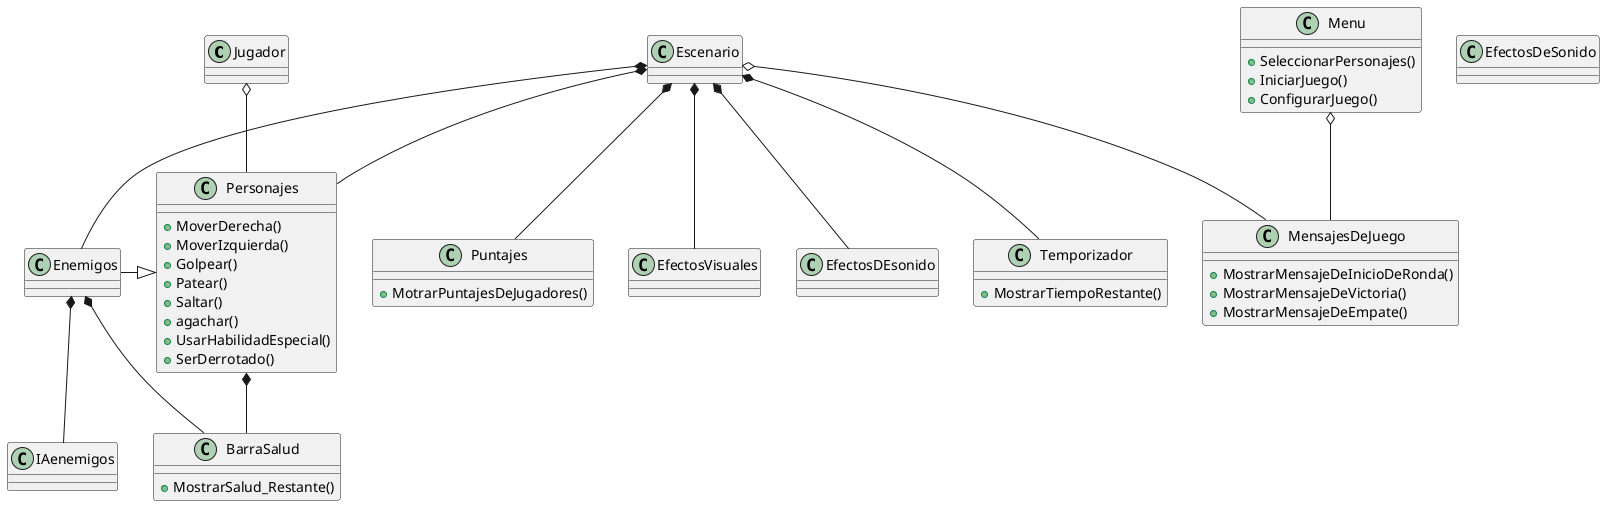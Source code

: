 @startuml Tekken
class Jugador
class Personajes{
    + MoverDerecha()
    + MoverIzquierda()
    + Golpear()
    + Patear()
    + Saltar()
    + agachar()
    + UsarHabilidadEspecial()
    + SerDerrotado()
}
 
class Enemigos
class Escenario
class BarraSalud{
    + MostrarSalud_Restante()
}

class Temporizador{
    + MostrarTiempoRestante()
}

class Puntajes{
    + MotrarPuntajesDeJugadores()
}

class IAenemigos
class EfectosVisuales
class EfectosDeSonido
class Menu{
    + SeleccionarPersonajes()
    + IniciarJuego()
    + ConfigurarJuego()
}

class MensajesDeJuego{
    + MostrarMensajeDeInicioDeRonda()
    + MostrarMensajeDeVictoria()
    + MostrarMensajeDeEmpate()
}

Enemigos -|> Personajes

Jugador o-- Personajes
Personajes *-- BarraSalud
Enemigos *-- BarraSalud
Enemigos *-- IAenemigos
Escenario *-- Personajes
Escenario *-- Enemigos
Escenario *-- Temporizador
Escenario *-- Puntajes
Escenario *-- EfectosVisuales
Escenario *-- EfectosDEsonido
Escenario o-- MensajesDeJuego
Menu o-- MensajesDeJuego
@enduml